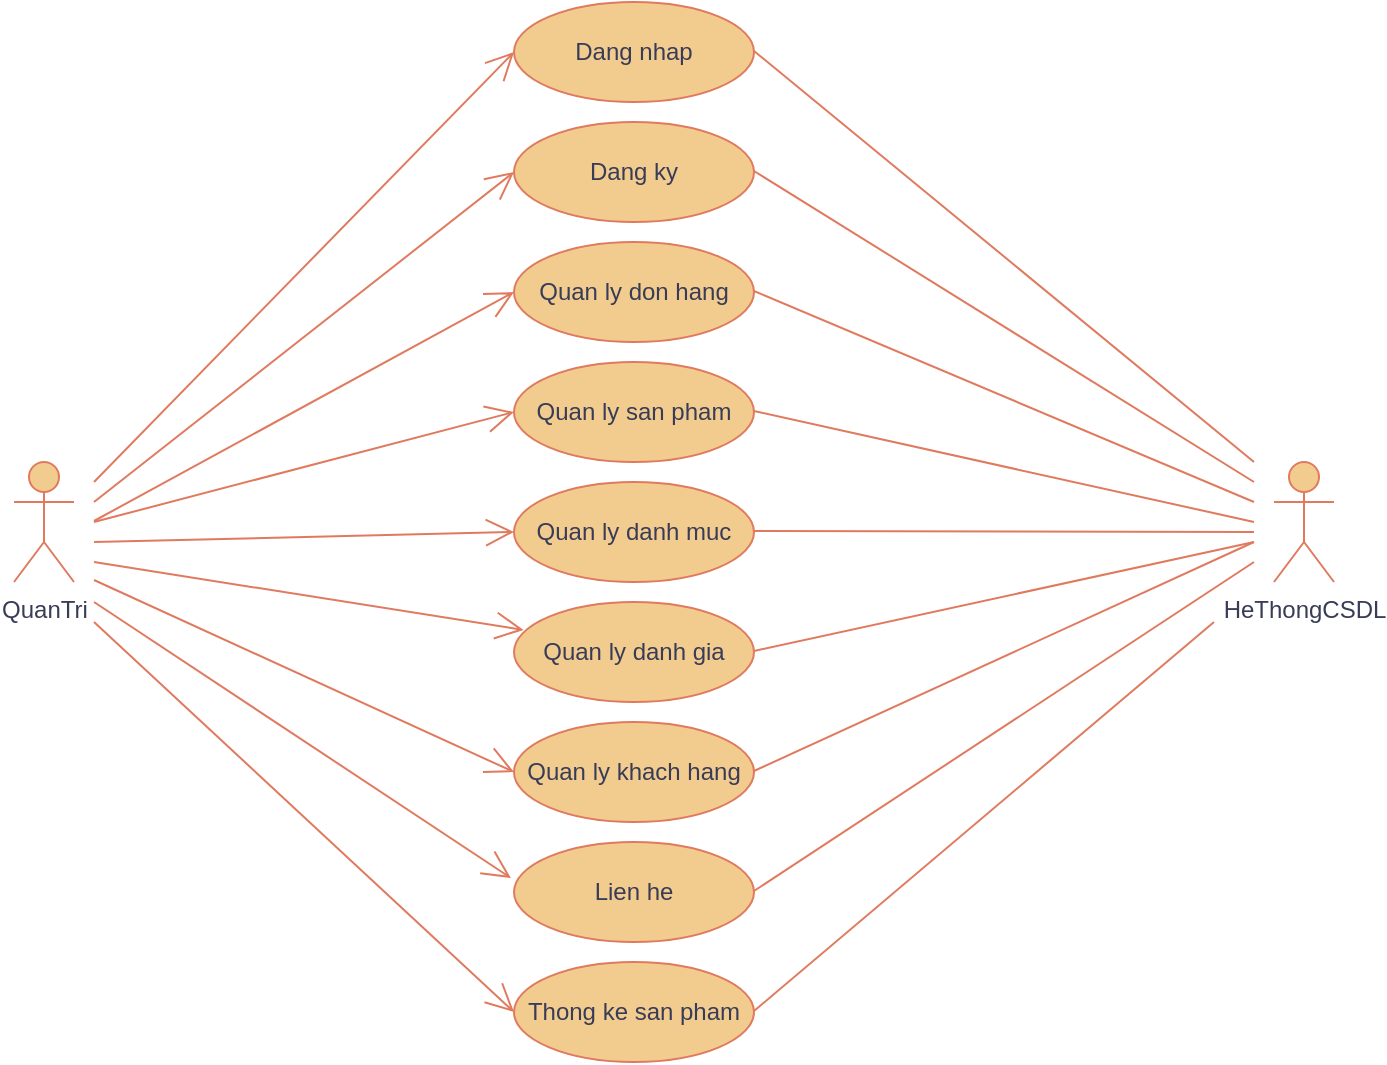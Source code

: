 <mxfile version="27.0.6">
  <diagram name="Trang-1" id="LuhEffF2jXIRHB4TN8HO">
    <mxGraphModel grid="1" page="1" gridSize="10" guides="1" tooltips="1" connect="1" arrows="1" fold="1" pageScale="1" pageWidth="827" pageHeight="1169" math="0" shadow="0">
      <root>
        <mxCell id="0" />
        <mxCell id="1" parent="0" />
        <mxCell id="QcEmR8bq6r8eBz-GNZjH-1" value="Lien he" style="ellipse;whiteSpace=wrap;html=1;labelBackgroundColor=none;fillColor=#F2CC8F;strokeColor=#E07A5F;fontColor=#393C56;" vertex="1" parent="1">
          <mxGeometry x="370" y="900" width="120" height="50" as="geometry" />
        </mxCell>
        <mxCell id="QcEmR8bq6r8eBz-GNZjH-2" value="Dang nhap" style="ellipse;whiteSpace=wrap;html=1;labelBackgroundColor=none;fillColor=#F2CC8F;strokeColor=#E07A5F;fontColor=#393C56;" vertex="1" parent="1">
          <mxGeometry x="370" y="480" width="120" height="50" as="geometry" />
        </mxCell>
        <mxCell id="QcEmR8bq6r8eBz-GNZjH-3" value="Dang ky" style="ellipse;whiteSpace=wrap;html=1;labelBackgroundColor=none;fillColor=#F2CC8F;strokeColor=#E07A5F;fontColor=#393C56;" vertex="1" parent="1">
          <mxGeometry x="370" y="540" width="120" height="50" as="geometry" />
        </mxCell>
        <mxCell id="QcEmR8bq6r8eBz-GNZjH-4" value="Quan ly don hang" style="ellipse;whiteSpace=wrap;html=1;labelBackgroundColor=none;fillColor=#F2CC8F;strokeColor=#E07A5F;fontColor=#393C56;" vertex="1" parent="1">
          <mxGeometry x="370" y="600" width="120" height="50" as="geometry" />
        </mxCell>
        <mxCell id="QcEmR8bq6r8eBz-GNZjH-5" value="Quan ly san pham" style="ellipse;whiteSpace=wrap;html=1;labelBackgroundColor=none;fillColor=#F2CC8F;strokeColor=#E07A5F;fontColor=#393C56;" vertex="1" parent="1">
          <mxGeometry x="370" y="660" width="120" height="50" as="geometry" />
        </mxCell>
        <mxCell id="QcEmR8bq6r8eBz-GNZjH-6" value="Quan ly danh muc" style="ellipse;whiteSpace=wrap;html=1;labelBackgroundColor=none;fillColor=#F2CC8F;strokeColor=#E07A5F;fontColor=#393C56;" vertex="1" parent="1">
          <mxGeometry x="370" y="720" width="120" height="50" as="geometry" />
        </mxCell>
        <mxCell id="QcEmR8bq6r8eBz-GNZjH-7" value="Quan ly danh gia" style="ellipse;whiteSpace=wrap;html=1;labelBackgroundColor=none;fillColor=#F2CC8F;strokeColor=#E07A5F;fontColor=#393C56;" vertex="1" parent="1">
          <mxGeometry x="370" y="780" width="120" height="50" as="geometry" />
        </mxCell>
        <mxCell id="QcEmR8bq6r8eBz-GNZjH-8" value="Quan ly khach hang" style="ellipse;whiteSpace=wrap;html=1;labelBackgroundColor=none;fillColor=#F2CC8F;strokeColor=#E07A5F;fontColor=#393C56;" vertex="1" parent="1">
          <mxGeometry x="370" y="840" width="120" height="50" as="geometry" />
        </mxCell>
        <mxCell id="QcEmR8bq6r8eBz-GNZjH-9" value="Thong ke san pham" style="ellipse;whiteSpace=wrap;html=1;labelBackgroundColor=none;fillColor=#F2CC8F;strokeColor=#E07A5F;fontColor=#393C56;" vertex="1" parent="1">
          <mxGeometry x="370" y="960" width="120" height="50" as="geometry" />
        </mxCell>
        <mxCell id="QcEmR8bq6r8eBz-GNZjH-10" value="QuanTri" style="shape=umlActor;verticalLabelPosition=bottom;verticalAlign=top;html=1;outlineConnect=0;labelBackgroundColor=none;fillColor=#F2CC8F;strokeColor=#E07A5F;fontColor=#393C56;" vertex="1" parent="1">
          <mxGeometry x="120" y="710" width="30" height="60" as="geometry" />
        </mxCell>
        <mxCell id="QcEmR8bq6r8eBz-GNZjH-11" value="HeThongCSDL" style="shape=umlActor;verticalLabelPosition=bottom;verticalAlign=top;html=1;outlineConnect=0;textShadow=0;labelBorderColor=none;labelBackgroundColor=none;fillColor=#F2CC8F;strokeColor=#E07A5F;fontColor=#393C56;" vertex="1" parent="1">
          <mxGeometry x="750" y="710" width="30" height="60" as="geometry" />
        </mxCell>
        <mxCell id="QcEmR8bq6r8eBz-GNZjH-12" value="" style="endArrow=none;html=1;rounded=0;labelBackgroundColor=none;strokeColor=#E07A5F;fontColor=default;" edge="1" parent="1">
          <mxGeometry relative="1" as="geometry">
            <mxPoint x="490" y="744.5" as="sourcePoint" />
            <mxPoint x="740" y="745" as="targetPoint" />
          </mxGeometry>
        </mxCell>
        <mxCell id="QcEmR8bq6r8eBz-GNZjH-13" value="" style="endArrow=none;html=1;rounded=0;labelBackgroundColor=none;strokeColor=#E07A5F;fontColor=default;" edge="1" parent="1">
          <mxGeometry relative="1" as="geometry">
            <mxPoint x="490" y="804.5" as="sourcePoint" />
            <mxPoint x="740" y="750" as="targetPoint" />
          </mxGeometry>
        </mxCell>
        <mxCell id="QcEmR8bq6r8eBz-GNZjH-14" value="" style="endArrow=none;html=1;rounded=0;labelBackgroundColor=none;strokeColor=#E07A5F;fontColor=default;" edge="1" parent="1">
          <mxGeometry relative="1" as="geometry">
            <mxPoint x="490" y="864.5" as="sourcePoint" />
            <mxPoint x="740" y="750" as="targetPoint" />
          </mxGeometry>
        </mxCell>
        <mxCell id="QcEmR8bq6r8eBz-GNZjH-15" value="" style="endArrow=none;html=1;rounded=0;labelBackgroundColor=none;strokeColor=#E07A5F;fontColor=default;" edge="1" parent="1">
          <mxGeometry relative="1" as="geometry">
            <mxPoint x="490" y="924.5" as="sourcePoint" />
            <mxPoint x="740" y="760" as="targetPoint" />
          </mxGeometry>
        </mxCell>
        <mxCell id="QcEmR8bq6r8eBz-GNZjH-16" value="" style="endArrow=none;html=1;rounded=0;labelBackgroundColor=none;strokeColor=#E07A5F;fontColor=default;" edge="1" parent="1">
          <mxGeometry relative="1" as="geometry">
            <mxPoint x="490" y="984.5" as="sourcePoint" />
            <mxPoint x="720" y="790" as="targetPoint" />
          </mxGeometry>
        </mxCell>
        <mxCell id="QcEmR8bq6r8eBz-GNZjH-17" value="" style="endArrow=none;html=1;rounded=0;labelBackgroundColor=none;strokeColor=#E07A5F;fontColor=default;" edge="1" parent="1">
          <mxGeometry relative="1" as="geometry">
            <mxPoint x="490" y="684.5" as="sourcePoint" />
            <mxPoint x="740" y="740" as="targetPoint" />
          </mxGeometry>
        </mxCell>
        <mxCell id="QcEmR8bq6r8eBz-GNZjH-18" value="" style="endArrow=none;html=1;rounded=0;labelBackgroundColor=none;strokeColor=#E07A5F;fontColor=default;" edge="1" parent="1">
          <mxGeometry relative="1" as="geometry">
            <mxPoint x="490" y="624.5" as="sourcePoint" />
            <mxPoint x="740" y="730" as="targetPoint" />
          </mxGeometry>
        </mxCell>
        <mxCell id="QcEmR8bq6r8eBz-GNZjH-19" value="" style="endArrow=none;html=1;rounded=0;labelBackgroundColor=none;strokeColor=#E07A5F;fontColor=default;" edge="1" parent="1">
          <mxGeometry relative="1" as="geometry">
            <mxPoint x="490" y="564.5" as="sourcePoint" />
            <mxPoint x="740" y="720" as="targetPoint" />
          </mxGeometry>
        </mxCell>
        <mxCell id="QcEmR8bq6r8eBz-GNZjH-20" value="" style="endArrow=none;html=1;rounded=0;labelBackgroundColor=none;strokeColor=#E07A5F;fontColor=default;" edge="1" parent="1">
          <mxGeometry relative="1" as="geometry">
            <mxPoint x="490" y="504.5" as="sourcePoint" />
            <mxPoint x="740" y="710" as="targetPoint" />
          </mxGeometry>
        </mxCell>
        <mxCell id="QcEmR8bq6r8eBz-GNZjH-22" value="" style="endArrow=open;endFill=1;endSize=12;html=1;rounded=0;entryX=0;entryY=0.5;entryDx=0;entryDy=0;labelBackgroundColor=none;strokeColor=#E07A5F;fontColor=default;" edge="1" parent="1" target="QcEmR8bq6r8eBz-GNZjH-3">
          <mxGeometry width="160" relative="1" as="geometry">
            <mxPoint x="160" y="730" as="sourcePoint" />
            <mxPoint x="320" y="730" as="targetPoint" />
          </mxGeometry>
        </mxCell>
        <mxCell id="QcEmR8bq6r8eBz-GNZjH-24" value="" style="endArrow=open;endFill=1;endSize=12;html=1;rounded=0;entryX=0;entryY=0.5;entryDx=0;entryDy=0;labelBackgroundColor=none;strokeColor=#E07A5F;fontColor=default;" edge="1" parent="1" target="QcEmR8bq6r8eBz-GNZjH-4">
          <mxGeometry width="160" relative="1" as="geometry">
            <mxPoint x="160" y="739.5" as="sourcePoint" />
            <mxPoint x="320" y="739.5" as="targetPoint" />
          </mxGeometry>
        </mxCell>
        <mxCell id="QcEmR8bq6r8eBz-GNZjH-25" value="" style="endArrow=open;endFill=1;endSize=12;html=1;rounded=0;entryX=0;entryY=0.5;entryDx=0;entryDy=0;labelBackgroundColor=none;strokeColor=#E07A5F;fontColor=default;" edge="1" parent="1" target="QcEmR8bq6r8eBz-GNZjH-2">
          <mxGeometry width="160" relative="1" as="geometry">
            <mxPoint x="160" y="720" as="sourcePoint" />
            <mxPoint x="320" y="720" as="targetPoint" />
          </mxGeometry>
        </mxCell>
        <mxCell id="QcEmR8bq6r8eBz-GNZjH-26" value="" style="endArrow=open;endFill=1;endSize=12;html=1;rounded=0;entryX=0;entryY=0.5;entryDx=0;entryDy=0;labelBackgroundColor=none;strokeColor=#E07A5F;fontColor=default;" edge="1" parent="1" target="QcEmR8bq6r8eBz-GNZjH-6">
          <mxGeometry width="160" relative="1" as="geometry">
            <mxPoint x="160" y="750" as="sourcePoint" />
            <mxPoint x="320" y="744.5" as="targetPoint" />
          </mxGeometry>
        </mxCell>
        <mxCell id="QcEmR8bq6r8eBz-GNZjH-27" value="" style="endArrow=open;endFill=1;endSize=12;html=1;rounded=0;entryX=0;entryY=0.5;entryDx=0;entryDy=0;labelBackgroundColor=none;strokeColor=#E07A5F;fontColor=default;" edge="1" parent="1" target="QcEmR8bq6r8eBz-GNZjH-5">
          <mxGeometry width="160" relative="1" as="geometry">
            <mxPoint x="160" y="740" as="sourcePoint" />
            <mxPoint x="320" y="750" as="targetPoint" />
          </mxGeometry>
        </mxCell>
        <mxCell id="QcEmR8bq6r8eBz-GNZjH-28" value="" style="endArrow=open;endFill=1;endSize=12;html=1;rounded=0;entryX=0.04;entryY=0.28;entryDx=0;entryDy=0;entryPerimeter=0;labelBackgroundColor=none;strokeColor=#E07A5F;fontColor=default;" edge="1" parent="1" target="QcEmR8bq6r8eBz-GNZjH-7">
          <mxGeometry width="160" relative="1" as="geometry">
            <mxPoint x="160" y="760" as="sourcePoint" />
            <mxPoint x="320" y="760" as="targetPoint" />
          </mxGeometry>
        </mxCell>
        <mxCell id="QcEmR8bq6r8eBz-GNZjH-29" value="" style="endArrow=open;endFill=1;endSize=12;html=1;rounded=0;entryX=0;entryY=0.5;entryDx=0;entryDy=0;labelBackgroundColor=none;strokeColor=#E07A5F;fontColor=default;" edge="1" parent="1" target="QcEmR8bq6r8eBz-GNZjH-8">
          <mxGeometry width="160" relative="1" as="geometry">
            <mxPoint x="160" y="769" as="sourcePoint" />
            <mxPoint x="320" y="769" as="targetPoint" />
          </mxGeometry>
        </mxCell>
        <mxCell id="QcEmR8bq6r8eBz-GNZjH-30" value="" style="endArrow=open;endFill=1;endSize=12;html=1;rounded=0;entryX=-0.013;entryY=0.36;entryDx=0;entryDy=0;entryPerimeter=0;labelBackgroundColor=none;strokeColor=#E07A5F;fontColor=default;" edge="1" parent="1" target="QcEmR8bq6r8eBz-GNZjH-1">
          <mxGeometry width="160" relative="1" as="geometry">
            <mxPoint x="160" y="780" as="sourcePoint" />
            <mxPoint x="320" y="780" as="targetPoint" />
          </mxGeometry>
        </mxCell>
        <mxCell id="QcEmR8bq6r8eBz-GNZjH-31" value="" style="endArrow=open;endFill=1;endSize=12;html=1;rounded=0;entryX=0;entryY=0.5;entryDx=0;entryDy=0;labelBackgroundColor=none;strokeColor=#E07A5F;fontColor=default;" edge="1" parent="1" target="QcEmR8bq6r8eBz-GNZjH-9">
          <mxGeometry width="160" relative="1" as="geometry">
            <mxPoint x="160" y="790" as="sourcePoint" />
            <mxPoint x="320" y="790" as="targetPoint" />
          </mxGeometry>
        </mxCell>
      </root>
    </mxGraphModel>
  </diagram>
</mxfile>
